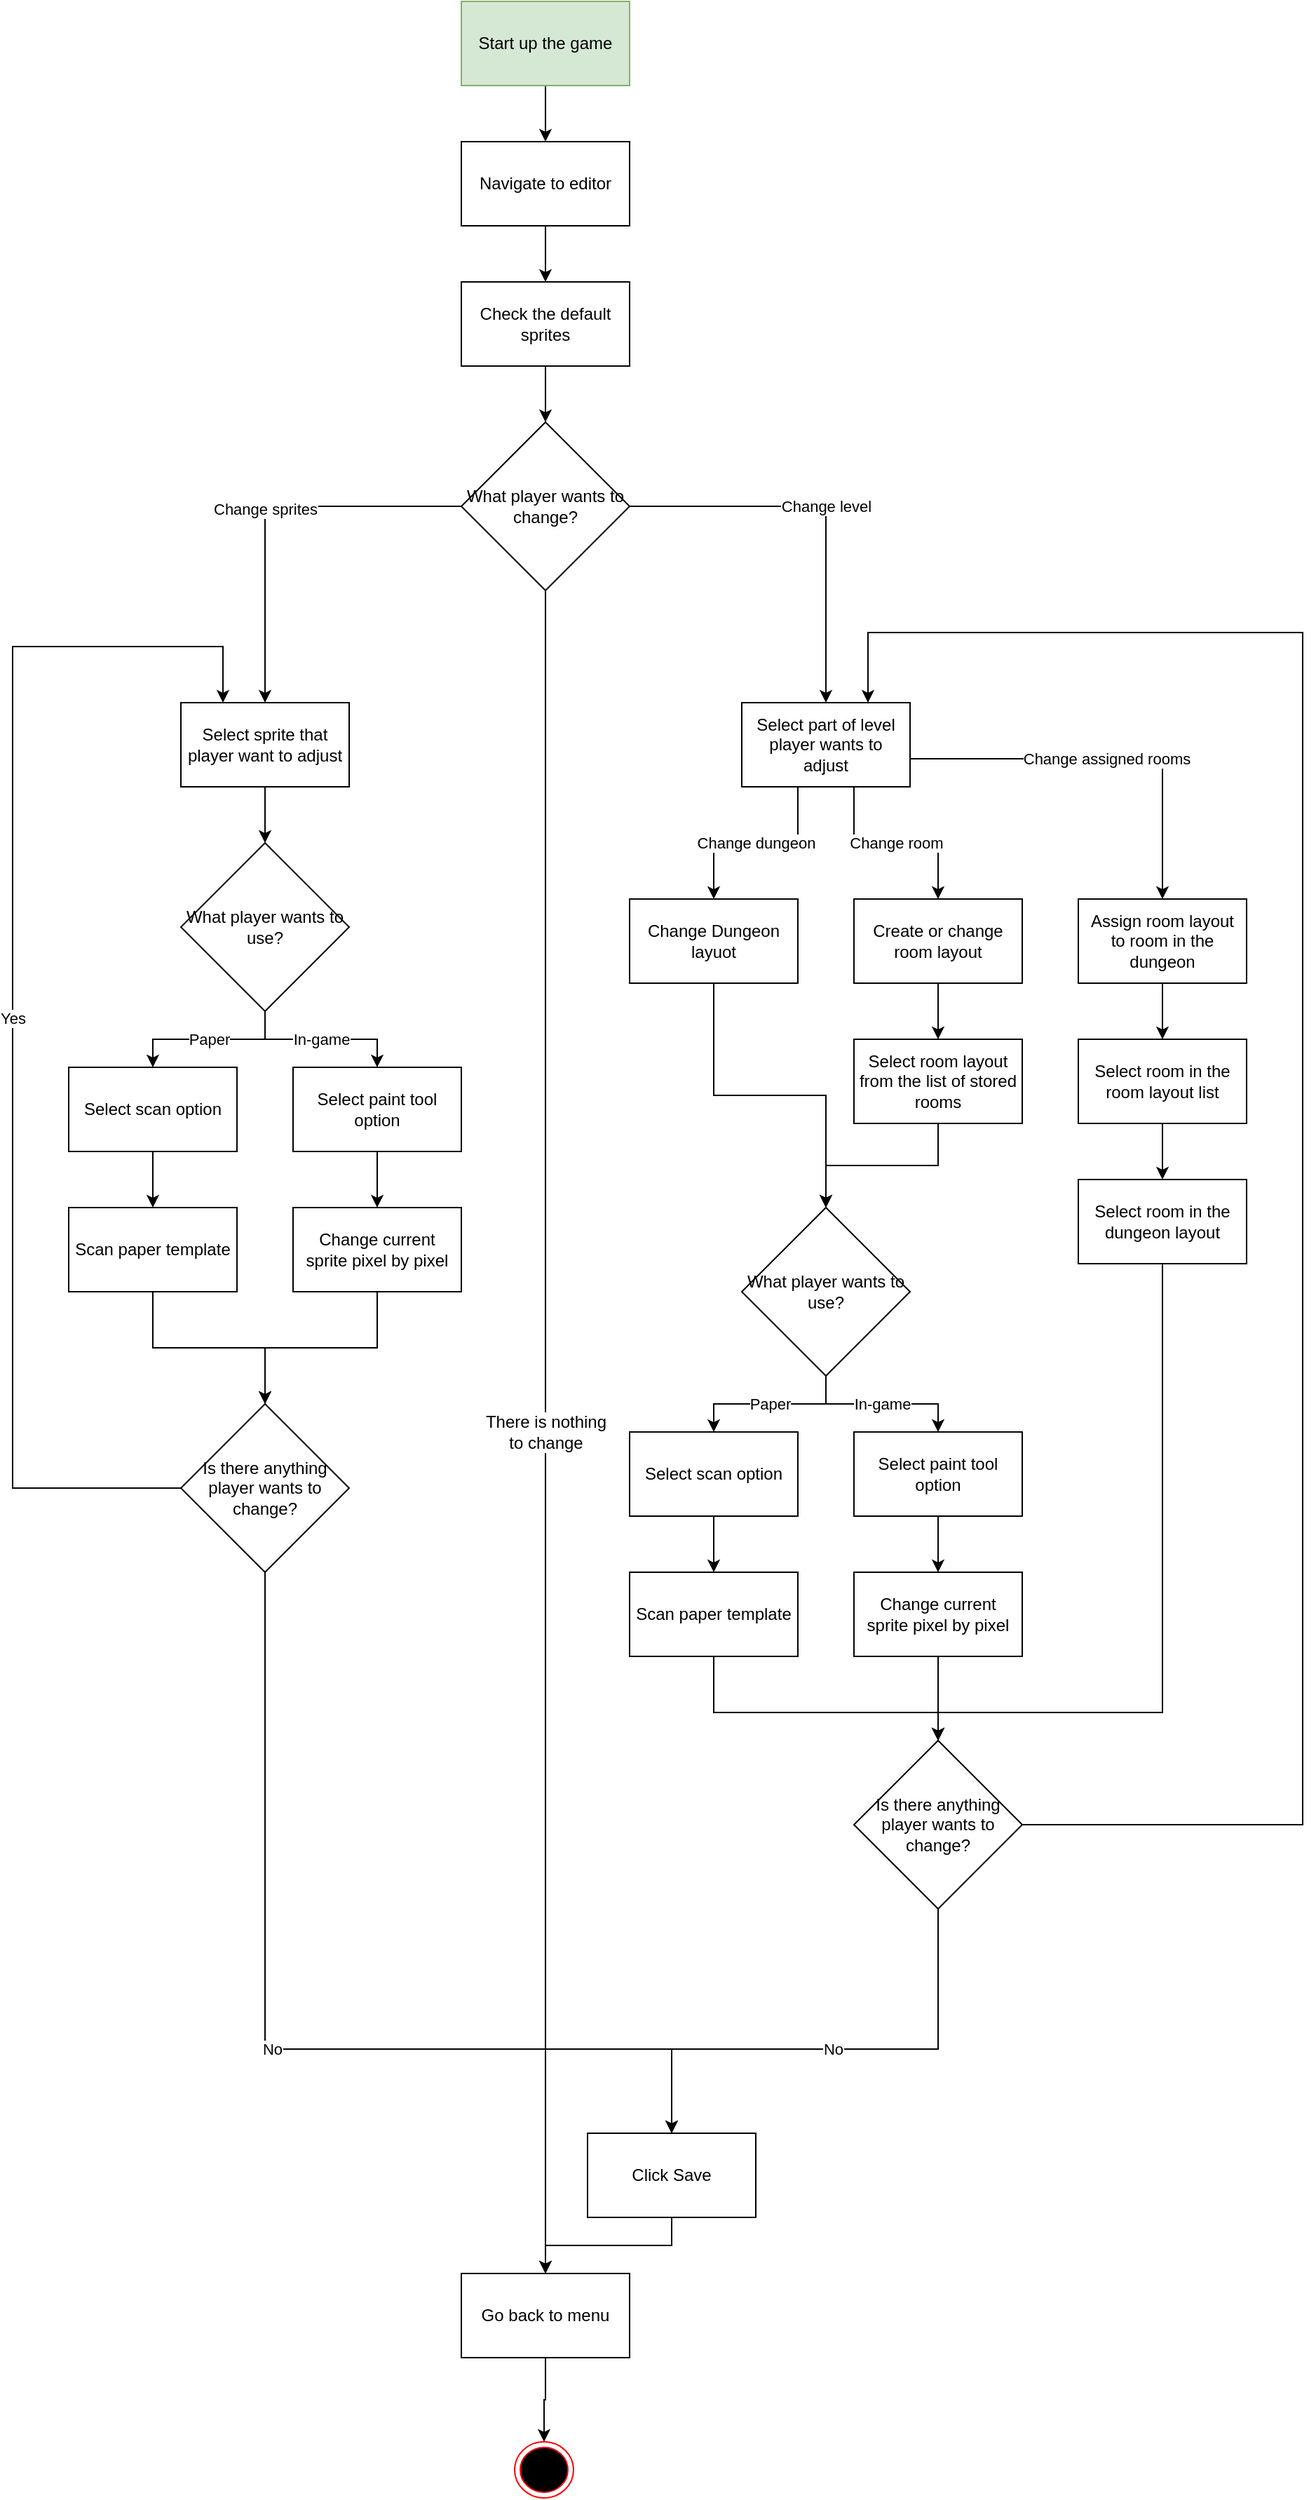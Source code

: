 <mxfile version="20.3.0" type="github">
  <diagram id="bGw_TPgT7MvLrZrnnkGr" name="Page-1">
    <mxGraphModel dx="1138" dy="1793" grid="1" gridSize="10" guides="1" tooltips="1" connect="1" arrows="1" fold="1" page="1" pageScale="1" pageWidth="827" pageHeight="1169" math="0" shadow="0">
      <root>
        <mxCell id="0" />
        <mxCell id="1" parent="0" />
        <mxCell id="wkWbv2mzszypH6_NSDZn-32" style="edgeStyle=orthogonalEdgeStyle;rounded=0;orthogonalLoop=1;jettySize=auto;html=1;spacing=4;" edge="1" parent="1" source="wkWbv2mzszypH6_NSDZn-1" target="wkWbv2mzszypH6_NSDZn-2">
          <mxGeometry relative="1" as="geometry" />
        </mxCell>
        <mxCell id="wkWbv2mzszypH6_NSDZn-1" value="Start up the game" style="rounded=0;whiteSpace=wrap;html=1;spacing=4;fillColor=#d5e8d4;strokeColor=#82b366;" vertex="1" parent="1">
          <mxGeometry x="360" y="-60" width="120" height="60" as="geometry" />
        </mxCell>
        <mxCell id="wkWbv2mzszypH6_NSDZn-33" style="edgeStyle=orthogonalEdgeStyle;rounded=0;orthogonalLoop=1;jettySize=auto;html=1;entryX=0.5;entryY=0;entryDx=0;entryDy=0;spacing=4;" edge="1" parent="1" source="wkWbv2mzszypH6_NSDZn-2" target="wkWbv2mzszypH6_NSDZn-6">
          <mxGeometry relative="1" as="geometry" />
        </mxCell>
        <mxCell id="wkWbv2mzszypH6_NSDZn-2" value="Navigate to editor" style="rounded=0;whiteSpace=wrap;html=1;spacing=4;" vertex="1" parent="1">
          <mxGeometry x="360" y="40" width="120" height="60" as="geometry" />
        </mxCell>
        <mxCell id="wkWbv2mzszypH6_NSDZn-43" style="edgeStyle=orthogonalEdgeStyle;rounded=0;orthogonalLoop=1;jettySize=auto;html=1;entryX=0.5;entryY=0;entryDx=0;entryDy=0;spacing=4;" edge="1" parent="1" source="wkWbv2mzszypH6_NSDZn-3" target="wkWbv2mzszypH6_NSDZn-30">
          <mxGeometry relative="1" as="geometry" />
        </mxCell>
        <mxCell id="wkWbv2mzszypH6_NSDZn-3" value="Scan paper template" style="rounded=0;whiteSpace=wrap;html=1;spacing=4;" vertex="1" parent="1">
          <mxGeometry x="80" y="800" width="120" height="60" as="geometry" />
        </mxCell>
        <mxCell id="wkWbv2mzszypH6_NSDZn-41" style="edgeStyle=orthogonalEdgeStyle;rounded=0;orthogonalLoop=1;jettySize=auto;html=1;entryX=0.5;entryY=0;entryDx=0;entryDy=0;spacing=4;" edge="1" parent="1" source="wkWbv2mzszypH6_NSDZn-5" target="wkWbv2mzszypH6_NSDZn-10">
          <mxGeometry relative="1" as="geometry" />
        </mxCell>
        <mxCell id="wkWbv2mzszypH6_NSDZn-5" value="Select paint tool option" style="rounded=0;whiteSpace=wrap;html=1;spacing=4;" vertex="1" parent="1">
          <mxGeometry x="240" y="700" width="120" height="60" as="geometry" />
        </mxCell>
        <mxCell id="wkWbv2mzszypH6_NSDZn-34" style="edgeStyle=orthogonalEdgeStyle;rounded=0;orthogonalLoop=1;jettySize=auto;html=1;entryX=0.5;entryY=0;entryDx=0;entryDy=0;spacing=4;" edge="1" parent="1" source="wkWbv2mzszypH6_NSDZn-6" target="wkWbv2mzszypH6_NSDZn-18">
          <mxGeometry relative="1" as="geometry" />
        </mxCell>
        <mxCell id="wkWbv2mzszypH6_NSDZn-6" value="Check the default sprites" style="rounded=0;whiteSpace=wrap;html=1;spacing=4;" vertex="1" parent="1">
          <mxGeometry x="360" y="140" width="120" height="60" as="geometry" />
        </mxCell>
        <mxCell id="wkWbv2mzszypH6_NSDZn-38" style="edgeStyle=orthogonalEdgeStyle;rounded=0;orthogonalLoop=1;jettySize=auto;html=1;entryX=0.5;entryY=0;entryDx=0;entryDy=0;spacing=4;" edge="1" parent="1" source="wkWbv2mzszypH6_NSDZn-7" target="wkWbv2mzszypH6_NSDZn-19">
          <mxGeometry relative="1" as="geometry" />
        </mxCell>
        <mxCell id="wkWbv2mzszypH6_NSDZn-7" value="&lt;div&gt;Select sprite that player want to adjust&lt;/div&gt;" style="rounded=0;whiteSpace=wrap;html=1;spacing=4;" vertex="1" parent="1">
          <mxGeometry x="160" y="440" width="120" height="60" as="geometry" />
        </mxCell>
        <mxCell id="wkWbv2mzszypH6_NSDZn-31" style="edgeStyle=orthogonalEdgeStyle;rounded=0;orthogonalLoop=1;jettySize=auto;html=1;entryX=0.5;entryY=0;entryDx=0;entryDy=0;spacing=4;" edge="1" parent="1" source="wkWbv2mzszypH6_NSDZn-8" target="wkWbv2mzszypH6_NSDZn-11">
          <mxGeometry relative="1" as="geometry" />
        </mxCell>
        <mxCell id="wkWbv2mzszypH6_NSDZn-8" value="Click Save" style="rounded=0;whiteSpace=wrap;html=1;spacing=4;" vertex="1" parent="1">
          <mxGeometry x="450" y="1460" width="120" height="60" as="geometry" />
        </mxCell>
        <mxCell id="wkWbv2mzszypH6_NSDZn-42" style="edgeStyle=orthogonalEdgeStyle;rounded=0;orthogonalLoop=1;jettySize=auto;html=1;entryX=0.5;entryY=0;entryDx=0;entryDy=0;spacing=4;" edge="1" parent="1" source="wkWbv2mzszypH6_NSDZn-9" target="wkWbv2mzszypH6_NSDZn-3">
          <mxGeometry relative="1" as="geometry" />
        </mxCell>
        <mxCell id="wkWbv2mzszypH6_NSDZn-9" value="Select scan option" style="rounded=0;whiteSpace=wrap;html=1;spacing=4;" vertex="1" parent="1">
          <mxGeometry x="80" y="700" width="120" height="60" as="geometry" />
        </mxCell>
        <mxCell id="wkWbv2mzszypH6_NSDZn-44" style="edgeStyle=orthogonalEdgeStyle;rounded=0;orthogonalLoop=1;jettySize=auto;html=1;entryX=0.5;entryY=0;entryDx=0;entryDy=0;spacing=4;" edge="1" parent="1" source="wkWbv2mzszypH6_NSDZn-10" target="wkWbv2mzszypH6_NSDZn-30">
          <mxGeometry relative="1" as="geometry" />
        </mxCell>
        <mxCell id="wkWbv2mzszypH6_NSDZn-10" value="Change current sprite pixel by pixel" style="rounded=0;whiteSpace=wrap;html=1;spacing=4;" vertex="1" parent="1">
          <mxGeometry x="240" y="800" width="120" height="60" as="geometry" />
        </mxCell>
        <mxCell id="wkWbv2mzszypH6_NSDZn-68" style="edgeStyle=orthogonalEdgeStyle;rounded=0;orthogonalLoop=1;jettySize=auto;html=1;strokeColor=default;fontSize=12;endArrow=classic;endFill=1;startSize=6;endSize=6;" edge="1" parent="1" source="wkWbv2mzszypH6_NSDZn-11" target="wkWbv2mzszypH6_NSDZn-67">
          <mxGeometry relative="1" as="geometry" />
        </mxCell>
        <mxCell id="wkWbv2mzszypH6_NSDZn-11" value="Go back to menu" style="rounded=0;whiteSpace=wrap;html=1;spacing=4;" vertex="1" parent="1">
          <mxGeometry x="360" y="1560" width="120" height="60" as="geometry" />
        </mxCell>
        <mxCell id="wkWbv2mzszypH6_NSDZn-60" style="edgeStyle=orthogonalEdgeStyle;rounded=0;orthogonalLoop=1;jettySize=auto;html=1;" edge="1" parent="1" source="wkWbv2mzszypH6_NSDZn-13" target="wkWbv2mzszypH6_NSDZn-29">
          <mxGeometry relative="1" as="geometry">
            <Array as="points">
              <mxPoint x="540" y="1160" />
              <mxPoint x="700" y="1160" />
            </Array>
          </mxGeometry>
        </mxCell>
        <mxCell id="wkWbv2mzszypH6_NSDZn-13" value="Scan paper template" style="rounded=0;whiteSpace=wrap;html=1;spacing=4;" vertex="1" parent="1">
          <mxGeometry x="480" y="1060" width="120" height="60" as="geometry" />
        </mxCell>
        <mxCell id="wkWbv2mzszypH6_NSDZn-59" style="edgeStyle=orthogonalEdgeStyle;rounded=0;orthogonalLoop=1;jettySize=auto;html=1;" edge="1" parent="1" source="wkWbv2mzszypH6_NSDZn-14" target="wkWbv2mzszypH6_NSDZn-17">
          <mxGeometry relative="1" as="geometry" />
        </mxCell>
        <mxCell id="wkWbv2mzszypH6_NSDZn-14" value="Select paint tool option" style="rounded=0;whiteSpace=wrap;html=1;spacing=4;" vertex="1" parent="1">
          <mxGeometry x="640" y="960" width="120" height="60" as="geometry" />
        </mxCell>
        <mxCell id="wkWbv2mzszypH6_NSDZn-50" value="Change dungeon" style="edgeStyle=orthogonalEdgeStyle;rounded=0;orthogonalLoop=1;jettySize=auto;html=1;entryX=0.5;entryY=0;entryDx=0;entryDy=0;" edge="1" parent="1" source="wkWbv2mzszypH6_NSDZn-15" target="wkWbv2mzszypH6_NSDZn-21">
          <mxGeometry relative="1" as="geometry">
            <Array as="points">
              <mxPoint x="600" y="540" />
              <mxPoint x="540" y="540" />
            </Array>
          </mxGeometry>
        </mxCell>
        <mxCell id="wkWbv2mzszypH6_NSDZn-51" value="Change room" style="edgeStyle=orthogonalEdgeStyle;rounded=0;orthogonalLoop=1;jettySize=auto;html=1;entryX=0.5;entryY=0;entryDx=0;entryDy=0;" edge="1" parent="1" source="wkWbv2mzszypH6_NSDZn-15" target="wkWbv2mzszypH6_NSDZn-24">
          <mxGeometry relative="1" as="geometry">
            <Array as="points">
              <mxPoint x="640" y="540" />
              <mxPoint x="700" y="540" />
            </Array>
          </mxGeometry>
        </mxCell>
        <mxCell id="wkWbv2mzszypH6_NSDZn-52" value="Change assigned rooms" style="edgeStyle=orthogonalEdgeStyle;rounded=0;orthogonalLoop=1;jettySize=auto;html=1;entryX=0.5;entryY=0;entryDx=0;entryDy=0;" edge="1" parent="1" source="wkWbv2mzszypH6_NSDZn-15" target="wkWbv2mzszypH6_NSDZn-23">
          <mxGeometry relative="1" as="geometry">
            <Array as="points">
              <mxPoint x="860" y="480" />
            </Array>
          </mxGeometry>
        </mxCell>
        <mxCell id="wkWbv2mzszypH6_NSDZn-15" value="&lt;div&gt;Select part of level player wants to adjust&lt;/div&gt;" style="rounded=0;whiteSpace=wrap;html=1;spacing=4;" vertex="1" parent="1">
          <mxGeometry x="560" y="440" width="120" height="60" as="geometry" />
        </mxCell>
        <mxCell id="wkWbv2mzszypH6_NSDZn-58" style="edgeStyle=orthogonalEdgeStyle;rounded=0;orthogonalLoop=1;jettySize=auto;html=1;" edge="1" parent="1" source="wkWbv2mzszypH6_NSDZn-16" target="wkWbv2mzszypH6_NSDZn-13">
          <mxGeometry relative="1" as="geometry" />
        </mxCell>
        <mxCell id="wkWbv2mzszypH6_NSDZn-16" value="Select scan option" style="rounded=0;whiteSpace=wrap;html=1;spacing=4;" vertex="1" parent="1">
          <mxGeometry x="480" y="960" width="120" height="60" as="geometry" />
        </mxCell>
        <mxCell id="wkWbv2mzszypH6_NSDZn-61" style="edgeStyle=orthogonalEdgeStyle;rounded=0;orthogonalLoop=1;jettySize=auto;html=1;" edge="1" parent="1" source="wkWbv2mzszypH6_NSDZn-17" target="wkWbv2mzszypH6_NSDZn-29">
          <mxGeometry relative="1" as="geometry" />
        </mxCell>
        <mxCell id="wkWbv2mzszypH6_NSDZn-17" value="Change current sprite pixel by pixel" style="rounded=0;whiteSpace=wrap;html=1;spacing=4;" vertex="1" parent="1">
          <mxGeometry x="640" y="1060" width="120" height="60" as="geometry" />
        </mxCell>
        <mxCell id="wkWbv2mzszypH6_NSDZn-35" style="edgeStyle=orthogonalEdgeStyle;rounded=0;orthogonalLoop=1;jettySize=auto;html=1;entryX=0.5;entryY=0;entryDx=0;entryDy=0;spacing=4;" edge="1" parent="1" source="wkWbv2mzszypH6_NSDZn-18" target="wkWbv2mzszypH6_NSDZn-7">
          <mxGeometry relative="1" as="geometry" />
        </mxCell>
        <mxCell id="wkWbv2mzszypH6_NSDZn-37" value="&lt;div&gt;Change sprites &lt;br&gt;&lt;/div&gt;" style="edgeLabel;html=1;align=center;verticalAlign=middle;resizable=0;points=[];spacing=4;" vertex="1" connectable="0" parent="wkWbv2mzszypH6_NSDZn-35">
          <mxGeometry x="0.012" relative="1" as="geometry">
            <mxPoint as="offset" />
          </mxGeometry>
        </mxCell>
        <mxCell id="wkWbv2mzszypH6_NSDZn-36" value="&lt;div&gt;Change level&lt;/div&gt;" style="edgeStyle=orthogonalEdgeStyle;rounded=0;orthogonalLoop=1;jettySize=auto;html=1;spacing=4;" edge="1" parent="1" source="wkWbv2mzszypH6_NSDZn-18" target="wkWbv2mzszypH6_NSDZn-15">
          <mxGeometry relative="1" as="geometry" />
        </mxCell>
        <mxCell id="wkWbv2mzszypH6_NSDZn-66" value="&lt;div&gt;There is nothing &lt;br&gt;&lt;/div&gt;&lt;div&gt;to change&lt;/div&gt;" style="edgeStyle=orthogonalEdgeStyle;orthogonalLoop=1;jettySize=auto;html=1;fontSize=12;endArrow=classic;startSize=6;endSize=6;endFill=1;strokeColor=default;rounded=0;" edge="1" parent="1" source="wkWbv2mzszypH6_NSDZn-18" target="wkWbv2mzszypH6_NSDZn-11">
          <mxGeometry relative="1" as="geometry" />
        </mxCell>
        <mxCell id="wkWbv2mzszypH6_NSDZn-18" value="What player wants to change?" style="rhombus;whiteSpace=wrap;html=1;spacing=4;" vertex="1" parent="1">
          <mxGeometry x="360" y="240" width="120" height="120" as="geometry" />
        </mxCell>
        <mxCell id="wkWbv2mzszypH6_NSDZn-39" value="&lt;div&gt;Paper &lt;/div&gt;" style="edgeStyle=orthogonalEdgeStyle;rounded=0;orthogonalLoop=1;jettySize=auto;html=1;entryX=0.5;entryY=0;entryDx=0;entryDy=0;spacing=4;" edge="1" parent="1" source="wkWbv2mzszypH6_NSDZn-19" target="wkWbv2mzszypH6_NSDZn-9">
          <mxGeometry relative="1" as="geometry">
            <mxPoint x="140" y="650" as="targetPoint" />
          </mxGeometry>
        </mxCell>
        <mxCell id="wkWbv2mzszypH6_NSDZn-40" value="In-game" style="edgeStyle=orthogonalEdgeStyle;rounded=0;orthogonalLoop=1;jettySize=auto;html=1;spacing=4;" edge="1" parent="1" source="wkWbv2mzszypH6_NSDZn-19" target="wkWbv2mzszypH6_NSDZn-5">
          <mxGeometry relative="1" as="geometry" />
        </mxCell>
        <mxCell id="wkWbv2mzszypH6_NSDZn-19" value="What player wants to use?" style="rhombus;whiteSpace=wrap;html=1;spacing=4;" vertex="1" parent="1">
          <mxGeometry x="160" y="540" width="120" height="120" as="geometry" />
        </mxCell>
        <mxCell id="wkWbv2mzszypH6_NSDZn-56" value="Paper" style="edgeStyle=orthogonalEdgeStyle;rounded=0;orthogonalLoop=1;jettySize=auto;html=1;entryX=0.5;entryY=0;entryDx=0;entryDy=0;" edge="1" parent="1" source="wkWbv2mzszypH6_NSDZn-20" target="wkWbv2mzszypH6_NSDZn-16">
          <mxGeometry relative="1" as="geometry" />
        </mxCell>
        <mxCell id="wkWbv2mzszypH6_NSDZn-57" value="&lt;div&gt;In-game&lt;/div&gt;" style="edgeStyle=orthogonalEdgeStyle;rounded=0;orthogonalLoop=1;jettySize=auto;html=1;entryX=0.5;entryY=0;entryDx=0;entryDy=0;" edge="1" parent="1" source="wkWbv2mzszypH6_NSDZn-20" target="wkWbv2mzszypH6_NSDZn-14">
          <mxGeometry relative="1" as="geometry" />
        </mxCell>
        <mxCell id="wkWbv2mzszypH6_NSDZn-20" value="What player wants to use?" style="rhombus;whiteSpace=wrap;html=1;spacing=4;" vertex="1" parent="1">
          <mxGeometry x="560" y="800" width="120" height="120" as="geometry" />
        </mxCell>
        <mxCell id="wkWbv2mzszypH6_NSDZn-53" style="edgeStyle=orthogonalEdgeStyle;rounded=0;orthogonalLoop=1;jettySize=auto;html=1;entryX=0.5;entryY=0;entryDx=0;entryDy=0;" edge="1" parent="1" source="wkWbv2mzszypH6_NSDZn-21" target="wkWbv2mzszypH6_NSDZn-20">
          <mxGeometry relative="1" as="geometry" />
        </mxCell>
        <mxCell id="wkWbv2mzszypH6_NSDZn-21" value="Change Dungeon layuot" style="rounded=0;whiteSpace=wrap;html=1;spacing=4;" vertex="1" parent="1">
          <mxGeometry x="480" y="580" width="120" height="60" as="geometry" />
        </mxCell>
        <mxCell id="wkWbv2mzszypH6_NSDZn-54" style="edgeStyle=orthogonalEdgeStyle;rounded=0;orthogonalLoop=1;jettySize=auto;html=1;entryX=0.5;entryY=0;entryDx=0;entryDy=0;" edge="1" parent="1" source="wkWbv2mzszypH6_NSDZn-22" target="wkWbv2mzszypH6_NSDZn-20">
          <mxGeometry relative="1" as="geometry" />
        </mxCell>
        <mxCell id="wkWbv2mzszypH6_NSDZn-22" value="&lt;div&gt;Select room layout from the list of stored rooms&lt;br&gt;&lt;/div&gt;" style="rounded=0;whiteSpace=wrap;html=1;spacing=4;" vertex="1" parent="1">
          <mxGeometry x="640" y="680" width="120" height="60" as="geometry" />
        </mxCell>
        <mxCell id="wkWbv2mzszypH6_NSDZn-62" style="edgeStyle=orthogonalEdgeStyle;rounded=0;orthogonalLoop=1;jettySize=auto;html=1;" edge="1" parent="1" source="wkWbv2mzszypH6_NSDZn-23" target="wkWbv2mzszypH6_NSDZn-25">
          <mxGeometry relative="1" as="geometry" />
        </mxCell>
        <mxCell id="wkWbv2mzszypH6_NSDZn-23" value="Assign room layout to room in the dungeon" style="rounded=0;whiteSpace=wrap;html=1;spacing=4;" vertex="1" parent="1">
          <mxGeometry x="800" y="580" width="120" height="60" as="geometry" />
        </mxCell>
        <mxCell id="wkWbv2mzszypH6_NSDZn-55" style="edgeStyle=orthogonalEdgeStyle;rounded=0;orthogonalLoop=1;jettySize=auto;html=1;entryX=0.5;entryY=0;entryDx=0;entryDy=0;" edge="1" parent="1" source="wkWbv2mzszypH6_NSDZn-24" target="wkWbv2mzszypH6_NSDZn-22">
          <mxGeometry relative="1" as="geometry" />
        </mxCell>
        <mxCell id="wkWbv2mzszypH6_NSDZn-24" value="&lt;div&gt;Create or change room layout&lt;br&gt;&lt;/div&gt;" style="rounded=0;whiteSpace=wrap;html=1;spacing=4;" vertex="1" parent="1">
          <mxGeometry x="640" y="580" width="120" height="60" as="geometry" />
        </mxCell>
        <mxCell id="wkWbv2mzszypH6_NSDZn-63" style="edgeStyle=orthogonalEdgeStyle;rounded=0;orthogonalLoop=1;jettySize=auto;html=1;" edge="1" parent="1" source="wkWbv2mzszypH6_NSDZn-25" target="wkWbv2mzszypH6_NSDZn-26">
          <mxGeometry relative="1" as="geometry" />
        </mxCell>
        <mxCell id="wkWbv2mzszypH6_NSDZn-25" value="Select room in the room layout list" style="rounded=0;whiteSpace=wrap;html=1;spacing=4;" vertex="1" parent="1">
          <mxGeometry x="800" y="680" width="120" height="60" as="geometry" />
        </mxCell>
        <mxCell id="wkWbv2mzszypH6_NSDZn-64" style="edgeStyle=orthogonalEdgeStyle;rounded=0;orthogonalLoop=1;jettySize=auto;html=1;" edge="1" parent="1" source="wkWbv2mzszypH6_NSDZn-26" target="wkWbv2mzszypH6_NSDZn-29">
          <mxGeometry relative="1" as="geometry">
            <Array as="points">
              <mxPoint x="860" y="1160" />
              <mxPoint x="700" y="1160" />
            </Array>
          </mxGeometry>
        </mxCell>
        <mxCell id="wkWbv2mzszypH6_NSDZn-26" value="Select room in the dungeon layout" style="rounded=0;whiteSpace=wrap;html=1;spacing=4;" vertex="1" parent="1">
          <mxGeometry x="800" y="780" width="120" height="60" as="geometry" />
        </mxCell>
        <mxCell id="wkWbv2mzszypH6_NSDZn-48" value="No" style="edgeStyle=orthogonalEdgeStyle;rounded=0;orthogonalLoop=1;jettySize=auto;html=1;entryX=0.5;entryY=0;entryDx=0;entryDy=0;spacing=4;" edge="1" parent="1" source="wkWbv2mzszypH6_NSDZn-29" target="wkWbv2mzszypH6_NSDZn-8">
          <mxGeometry relative="1" as="geometry">
            <Array as="points">
              <mxPoint x="700" y="1400" />
              <mxPoint x="510" y="1400" />
            </Array>
          </mxGeometry>
        </mxCell>
        <mxCell id="wkWbv2mzszypH6_NSDZn-65" style="edgeStyle=orthogonalEdgeStyle;rounded=0;orthogonalLoop=1;jettySize=auto;html=1;entryX=0.75;entryY=0;entryDx=0;entryDy=0;" edge="1" parent="1" source="wkWbv2mzszypH6_NSDZn-29" target="wkWbv2mzszypH6_NSDZn-15">
          <mxGeometry relative="1" as="geometry">
            <mxPoint x="870" y="340" as="targetPoint" />
            <Array as="points">
              <mxPoint x="960" y="1240" />
              <mxPoint x="960" y="390" />
              <mxPoint x="650" y="390" />
            </Array>
          </mxGeometry>
        </mxCell>
        <mxCell id="wkWbv2mzszypH6_NSDZn-29" value="Is there anything player wants to change?" style="rhombus;whiteSpace=wrap;html=1;spacing=4;" vertex="1" parent="1">
          <mxGeometry x="640" y="1180" width="120" height="120" as="geometry" />
        </mxCell>
        <mxCell id="wkWbv2mzszypH6_NSDZn-45" value="&lt;div&gt;Yes&lt;/div&gt;" style="edgeStyle=orthogonalEdgeStyle;rounded=0;orthogonalLoop=1;jettySize=auto;html=1;entryX=0.25;entryY=0;entryDx=0;entryDy=0;spacing=4;" edge="1" parent="1" source="wkWbv2mzszypH6_NSDZn-30" target="wkWbv2mzszypH6_NSDZn-7">
          <mxGeometry relative="1" as="geometry">
            <mxPoint x="200" y="400" as="targetPoint" />
            <Array as="points">
              <mxPoint x="40" y="1000" />
              <mxPoint x="40" y="400" />
              <mxPoint x="190" y="400" />
            </Array>
          </mxGeometry>
        </mxCell>
        <mxCell id="wkWbv2mzszypH6_NSDZn-46" value="&lt;div&gt;No &lt;/div&gt;" style="edgeStyle=orthogonalEdgeStyle;rounded=0;orthogonalLoop=1;jettySize=auto;html=1;entryX=0.5;entryY=0;entryDx=0;entryDy=0;spacing=4;" edge="1" parent="1" source="wkWbv2mzszypH6_NSDZn-30" target="wkWbv2mzszypH6_NSDZn-8">
          <mxGeometry relative="1" as="geometry">
            <Array as="points">
              <mxPoint x="220" y="1400" />
              <mxPoint x="510" y="1400" />
            </Array>
          </mxGeometry>
        </mxCell>
        <mxCell id="wkWbv2mzszypH6_NSDZn-30" value="Is there anything player wants to change?" style="rhombus;whiteSpace=wrap;html=1;spacing=4;" vertex="1" parent="1">
          <mxGeometry x="160" y="940" width="120" height="120" as="geometry" />
        </mxCell>
        <mxCell id="wkWbv2mzszypH6_NSDZn-67" value="" style="ellipse;html=1;shape=endState;fillColor=#000000;strokeColor=#ff0000;fontSize=16;" vertex="1" parent="1">
          <mxGeometry x="398" y="1680" width="42" height="40" as="geometry" />
        </mxCell>
      </root>
    </mxGraphModel>
  </diagram>
</mxfile>
